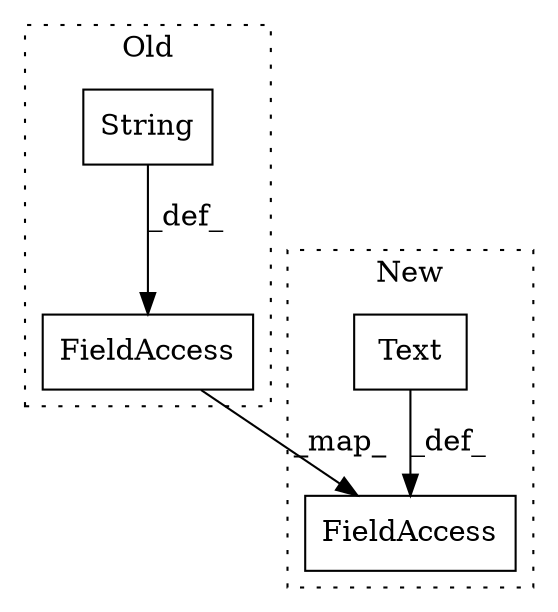digraph G {
subgraph cluster0 {
1 [label="String" a="32" s="4454,4478" l="7,1" shape="box"];
4 [label="FieldAccess" a="22" s="4436" l="10" shape="box"];
label = "Old";
style="dotted";
}
subgraph cluster1 {
2 [label="Text" a="32" s="4459" l="6" shape="box"];
3 [label="FieldAccess" a="22" s="4441" l="10" shape="box"];
label = "New";
style="dotted";
}
1 -> 4 [label="_def_"];
2 -> 3 [label="_def_"];
4 -> 3 [label="_map_"];
}